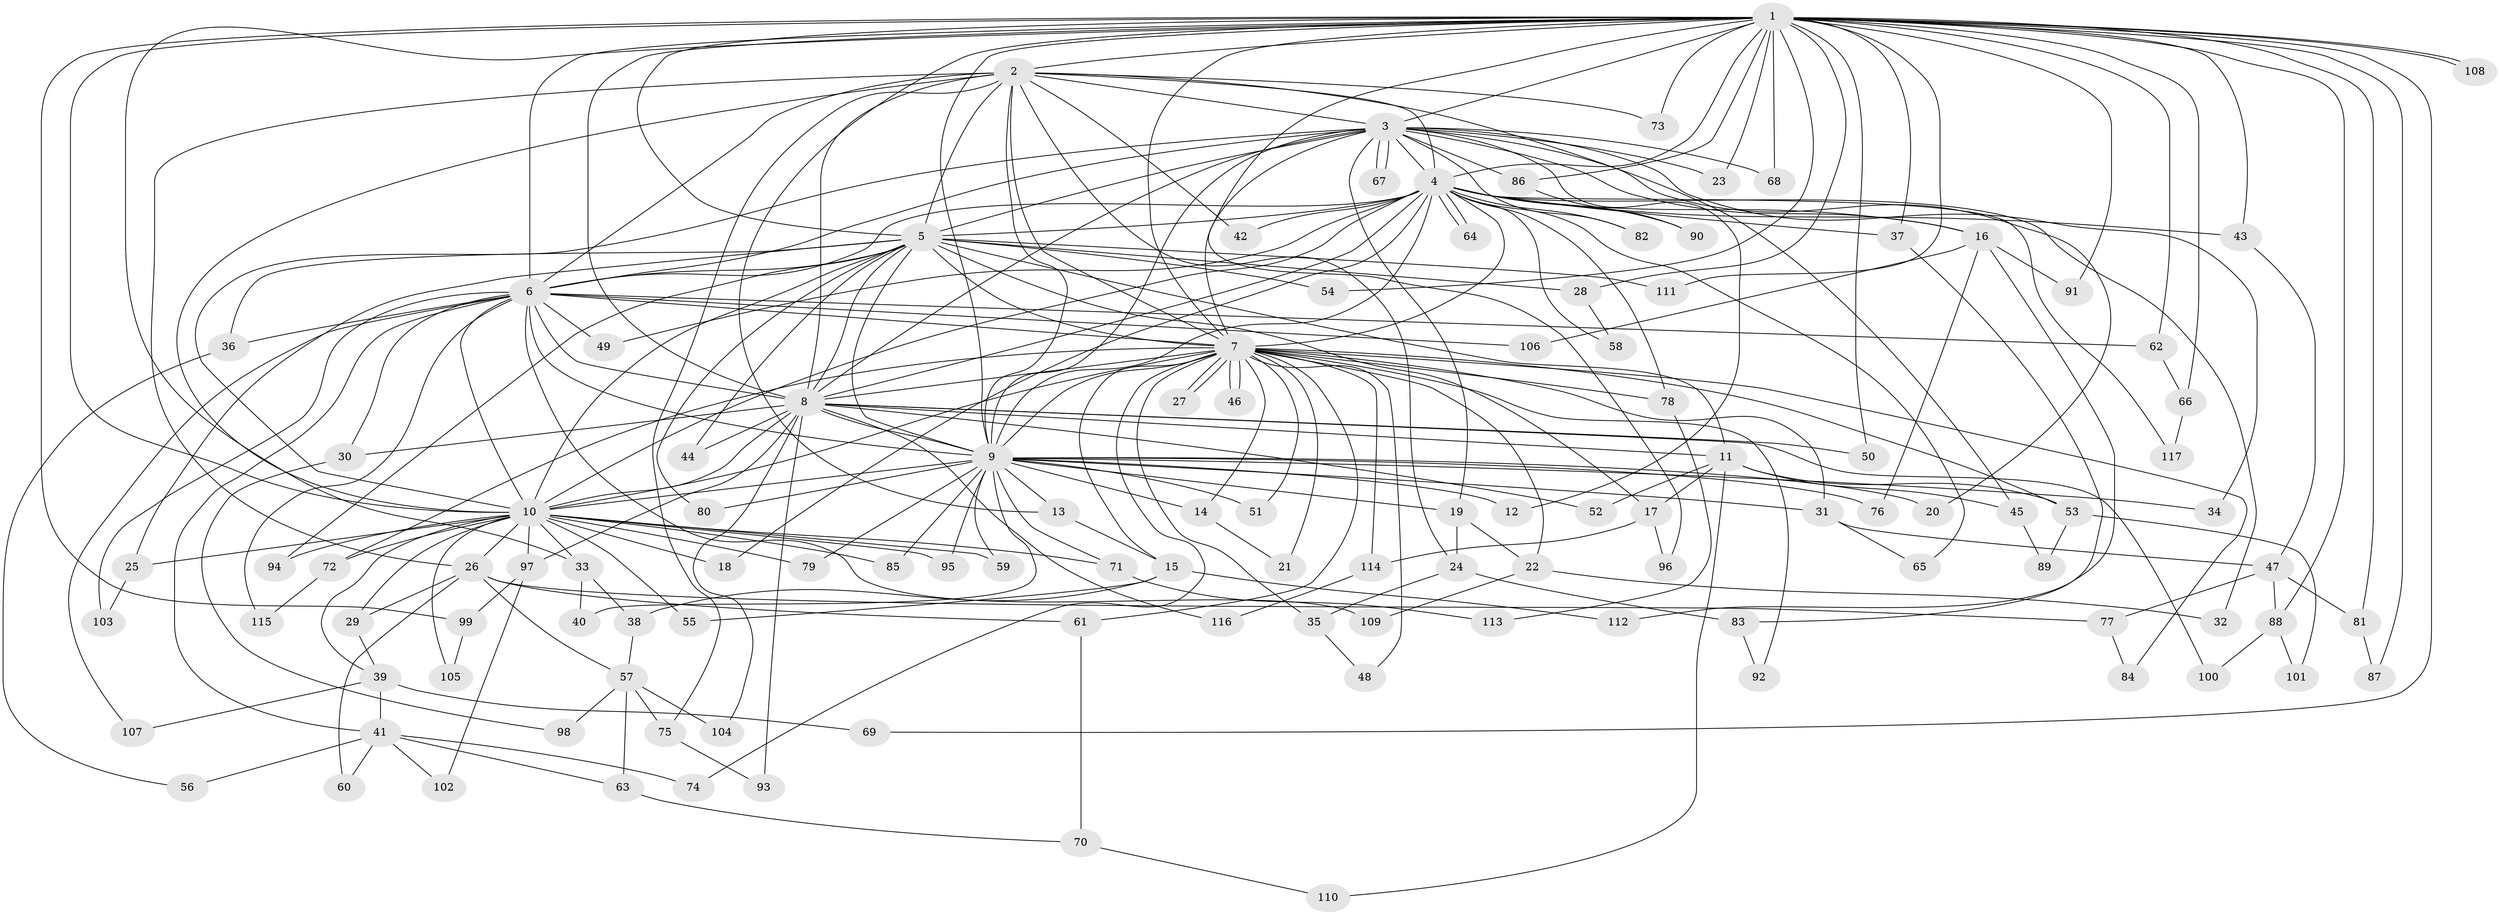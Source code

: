 // Generated by graph-tools (version 1.1) at 2025/10/02/27/25 16:10:59]
// undirected, 117 vertices, 259 edges
graph export_dot {
graph [start="1"]
  node [color=gray90,style=filled];
  1;
  2;
  3;
  4;
  5;
  6;
  7;
  8;
  9;
  10;
  11;
  12;
  13;
  14;
  15;
  16;
  17;
  18;
  19;
  20;
  21;
  22;
  23;
  24;
  25;
  26;
  27;
  28;
  29;
  30;
  31;
  32;
  33;
  34;
  35;
  36;
  37;
  38;
  39;
  40;
  41;
  42;
  43;
  44;
  45;
  46;
  47;
  48;
  49;
  50;
  51;
  52;
  53;
  54;
  55;
  56;
  57;
  58;
  59;
  60;
  61;
  62;
  63;
  64;
  65;
  66;
  67;
  68;
  69;
  70;
  71;
  72;
  73;
  74;
  75;
  76;
  77;
  78;
  79;
  80;
  81;
  82;
  83;
  84;
  85;
  86;
  87;
  88;
  89;
  90;
  91;
  92;
  93;
  94;
  95;
  96;
  97;
  98;
  99;
  100;
  101;
  102;
  103;
  104;
  105;
  106;
  107;
  108;
  109;
  110;
  111;
  112;
  113;
  114;
  115;
  116;
  117;
  1 -- 2;
  1 -- 3;
  1 -- 4;
  1 -- 5;
  1 -- 6;
  1 -- 7;
  1 -- 8;
  1 -- 9;
  1 -- 10;
  1 -- 13;
  1 -- 23;
  1 -- 28;
  1 -- 33;
  1 -- 37;
  1 -- 43;
  1 -- 50;
  1 -- 54;
  1 -- 62;
  1 -- 66;
  1 -- 68;
  1 -- 69;
  1 -- 73;
  1 -- 81;
  1 -- 86;
  1 -- 87;
  1 -- 88;
  1 -- 91;
  1 -- 96;
  1 -- 99;
  1 -- 108;
  1 -- 108;
  1 -- 111;
  2 -- 3;
  2 -- 4;
  2 -- 5;
  2 -- 6;
  2 -- 7;
  2 -- 8;
  2 -- 9;
  2 -- 10;
  2 -- 24;
  2 -- 26;
  2 -- 42;
  2 -- 45;
  2 -- 73;
  2 -- 75;
  3 -- 4;
  3 -- 5;
  3 -- 6;
  3 -- 7;
  3 -- 8;
  3 -- 9;
  3 -- 10;
  3 -- 12;
  3 -- 16;
  3 -- 19;
  3 -- 20;
  3 -- 23;
  3 -- 34;
  3 -- 67;
  3 -- 67;
  3 -- 68;
  3 -- 82;
  3 -- 86;
  4 -- 5;
  4 -- 6;
  4 -- 7;
  4 -- 8;
  4 -- 9;
  4 -- 10;
  4 -- 16;
  4 -- 18;
  4 -- 32;
  4 -- 37;
  4 -- 42;
  4 -- 43;
  4 -- 49;
  4 -- 58;
  4 -- 64;
  4 -- 64;
  4 -- 65;
  4 -- 78;
  4 -- 82;
  4 -- 90;
  4 -- 117;
  5 -- 6;
  5 -- 7;
  5 -- 8;
  5 -- 9;
  5 -- 10;
  5 -- 11;
  5 -- 17;
  5 -- 25;
  5 -- 28;
  5 -- 36;
  5 -- 44;
  5 -- 54;
  5 -- 80;
  5 -- 94;
  5 -- 111;
  6 -- 7;
  6 -- 8;
  6 -- 9;
  6 -- 10;
  6 -- 30;
  6 -- 36;
  6 -- 41;
  6 -- 49;
  6 -- 62;
  6 -- 103;
  6 -- 106;
  6 -- 107;
  6 -- 109;
  6 -- 115;
  7 -- 8;
  7 -- 9;
  7 -- 10;
  7 -- 14;
  7 -- 15;
  7 -- 21;
  7 -- 22;
  7 -- 27;
  7 -- 27;
  7 -- 31;
  7 -- 35;
  7 -- 46;
  7 -- 46;
  7 -- 48;
  7 -- 51;
  7 -- 53;
  7 -- 61;
  7 -- 72;
  7 -- 74;
  7 -- 78;
  7 -- 84;
  7 -- 92;
  7 -- 114;
  8 -- 9;
  8 -- 10;
  8 -- 11;
  8 -- 30;
  8 -- 44;
  8 -- 50;
  8 -- 52;
  8 -- 93;
  8 -- 97;
  8 -- 100;
  8 -- 104;
  8 -- 116;
  9 -- 10;
  9 -- 12;
  9 -- 13;
  9 -- 14;
  9 -- 19;
  9 -- 20;
  9 -- 31;
  9 -- 34;
  9 -- 40;
  9 -- 51;
  9 -- 59;
  9 -- 71;
  9 -- 76;
  9 -- 79;
  9 -- 80;
  9 -- 85;
  9 -- 95;
  10 -- 18;
  10 -- 25;
  10 -- 26;
  10 -- 29;
  10 -- 33;
  10 -- 39;
  10 -- 55;
  10 -- 59;
  10 -- 71;
  10 -- 72;
  10 -- 79;
  10 -- 85;
  10 -- 94;
  10 -- 95;
  10 -- 97;
  10 -- 105;
  11 -- 17;
  11 -- 45;
  11 -- 52;
  11 -- 53;
  11 -- 110;
  13 -- 15;
  14 -- 21;
  15 -- 38;
  15 -- 55;
  15 -- 112;
  16 -- 76;
  16 -- 91;
  16 -- 106;
  16 -- 112;
  17 -- 96;
  17 -- 114;
  19 -- 22;
  19 -- 24;
  22 -- 32;
  22 -- 109;
  24 -- 35;
  24 -- 83;
  25 -- 103;
  26 -- 29;
  26 -- 57;
  26 -- 60;
  26 -- 61;
  26 -- 77;
  28 -- 58;
  29 -- 39;
  30 -- 98;
  31 -- 47;
  31 -- 65;
  33 -- 38;
  33 -- 40;
  35 -- 48;
  36 -- 56;
  37 -- 83;
  38 -- 57;
  39 -- 41;
  39 -- 69;
  39 -- 107;
  41 -- 56;
  41 -- 60;
  41 -- 63;
  41 -- 74;
  41 -- 102;
  43 -- 47;
  45 -- 89;
  47 -- 77;
  47 -- 81;
  47 -- 88;
  53 -- 89;
  53 -- 101;
  57 -- 63;
  57 -- 75;
  57 -- 98;
  57 -- 104;
  61 -- 70;
  62 -- 66;
  63 -- 70;
  66 -- 117;
  70 -- 110;
  71 -- 113;
  72 -- 115;
  75 -- 93;
  77 -- 84;
  78 -- 113;
  81 -- 87;
  83 -- 92;
  86 -- 90;
  88 -- 100;
  88 -- 101;
  97 -- 99;
  97 -- 102;
  99 -- 105;
  114 -- 116;
}
